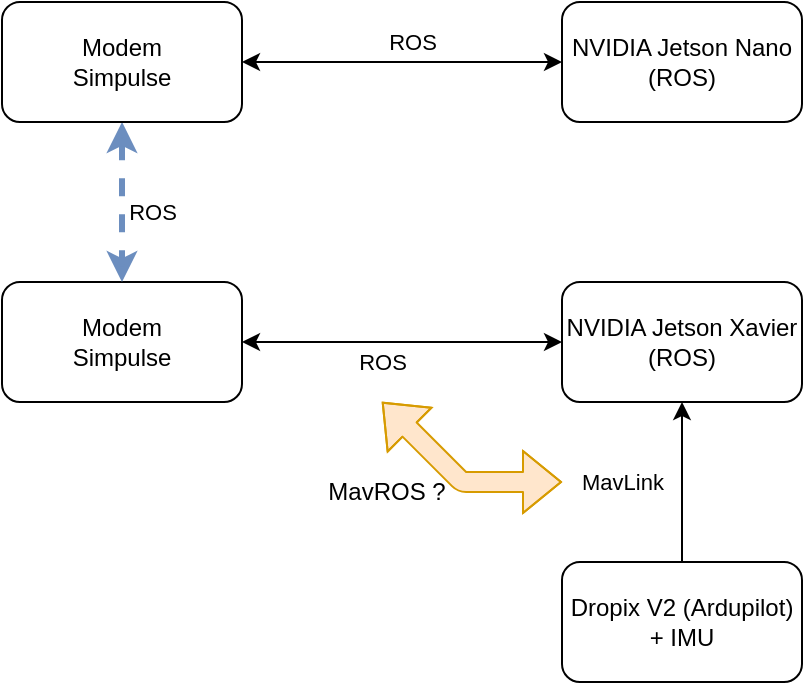 <mxfile>
    <diagram id="EIo6NQLRcs3jnjg9FP3r" name="Page-1">
        <mxGraphModel dx="1386" dy="764" grid="1" gridSize="10" guides="1" tooltips="1" connect="1" arrows="1" fold="1" page="1" pageScale="1" pageWidth="1169" pageHeight="827" math="0" shadow="0">
            <root>
                <mxCell id="0"/>
                <mxCell id="1" parent="0"/>
                <mxCell id="4" value="" style="edgeStyle=none;html=1;" edge="1" parent="1" source="2" target="3">
                    <mxGeometry relative="1" as="geometry"/>
                </mxCell>
                <mxCell id="5" value="MavLink" style="edgeLabel;html=1;align=center;verticalAlign=middle;resizable=0;points=[];" vertex="1" connectable="0" parent="4">
                    <mxGeometry x="-0.35" relative="1" as="geometry">
                        <mxPoint x="-30" y="-14" as="offset"/>
                    </mxGeometry>
                </mxCell>
                <mxCell id="2" value="Dropix V2 (Ardupilot)&lt;br&gt;+ IMU" style="rounded=1;whiteSpace=wrap;html=1;" vertex="1" parent="1">
                    <mxGeometry x="465" y="580" width="120" height="60" as="geometry"/>
                </mxCell>
                <mxCell id="7" value="" style="edgeStyle=none;html=1;startArrow=classic;startFill=1;" edge="1" parent="1" source="3" target="6">
                    <mxGeometry relative="1" as="geometry"/>
                </mxCell>
                <mxCell id="8" value="ROS" style="edgeLabel;html=1;align=center;verticalAlign=middle;resizable=0;points=[];" vertex="1" connectable="0" parent="7">
                    <mxGeometry x="0.237" y="-1" relative="1" as="geometry">
                        <mxPoint x="9" y="11" as="offset"/>
                    </mxGeometry>
                </mxCell>
                <mxCell id="3" value="NVIDIA Jetson Xavier&lt;br&gt;(ROS)" style="whiteSpace=wrap;html=1;rounded=1;" vertex="1" parent="1">
                    <mxGeometry x="465" y="440" width="120" height="60" as="geometry"/>
                </mxCell>
                <mxCell id="6" value="Modem&lt;br&gt;Simpulse" style="whiteSpace=wrap;html=1;rounded=1;" vertex="1" parent="1">
                    <mxGeometry x="185" y="440" width="120" height="60" as="geometry"/>
                </mxCell>
                <mxCell id="9" value="" style="shape=flexArrow;endArrow=classic;startArrow=classic;html=1;fillColor=#ffe6cc;strokeColor=#d79b00;" edge="1" parent="1">
                    <mxGeometry width="100" height="100" relative="1" as="geometry">
                        <mxPoint x="375" y="500" as="sourcePoint"/>
                        <mxPoint x="465" y="540" as="targetPoint"/>
                        <Array as="points">
                            <mxPoint x="415" y="540"/>
                        </Array>
                    </mxGeometry>
                </mxCell>
                <mxCell id="10" value="MavROS ?" style="text;html=1;align=center;verticalAlign=middle;whiteSpace=wrap;rounded=0;" vertex="1" parent="1">
                    <mxGeometry x="340" y="530" width="75" height="30" as="geometry"/>
                </mxCell>
                <mxCell id="11" value="NVIDIA Jetson Nano&lt;br&gt;(ROS)" style="rounded=1;whiteSpace=wrap;html=1;" vertex="1" parent="1">
                    <mxGeometry x="465" y="300" width="120" height="60" as="geometry"/>
                </mxCell>
                <mxCell id="13" style="edgeStyle=none;html=1;exitX=0.5;exitY=1;exitDx=0;exitDy=0;entryX=0.5;entryY=0;entryDx=0;entryDy=0;startArrow=classic;startFill=1;dashed=1;fillColor=#dae8fc;strokeColor=#6c8ebf;strokeWidth=3;" edge="1" parent="1" source="12" target="6">
                    <mxGeometry relative="1" as="geometry"/>
                </mxCell>
                <mxCell id="15" value="ROS" style="edgeLabel;html=1;align=center;verticalAlign=middle;resizable=0;points=[];" vertex="1" connectable="0" parent="13">
                    <mxGeometry x="-0.152" y="-1" relative="1" as="geometry">
                        <mxPoint x="16" y="11" as="offset"/>
                    </mxGeometry>
                </mxCell>
                <mxCell id="14" style="edgeStyle=none;html=1;exitX=1;exitY=0.5;exitDx=0;exitDy=0;entryX=0;entryY=0.5;entryDx=0;entryDy=0;startArrow=classic;startFill=1;" edge="1" parent="1" source="12" target="11">
                    <mxGeometry relative="1" as="geometry"/>
                </mxCell>
                <mxCell id="16" value="ROS" style="edgeLabel;html=1;align=center;verticalAlign=middle;resizable=0;points=[];rotation=0;" vertex="1" connectable="0" parent="14">
                    <mxGeometry x="0.25" y="2" relative="1" as="geometry">
                        <mxPoint x="-15" y="-8" as="offset"/>
                    </mxGeometry>
                </mxCell>
                <mxCell id="12" value="Modem&lt;br&gt;Simpulse" style="whiteSpace=wrap;html=1;rounded=1;" vertex="1" parent="1">
                    <mxGeometry x="185" y="300" width="120" height="60" as="geometry"/>
                </mxCell>
            </root>
        </mxGraphModel>
    </diagram>
</mxfile>